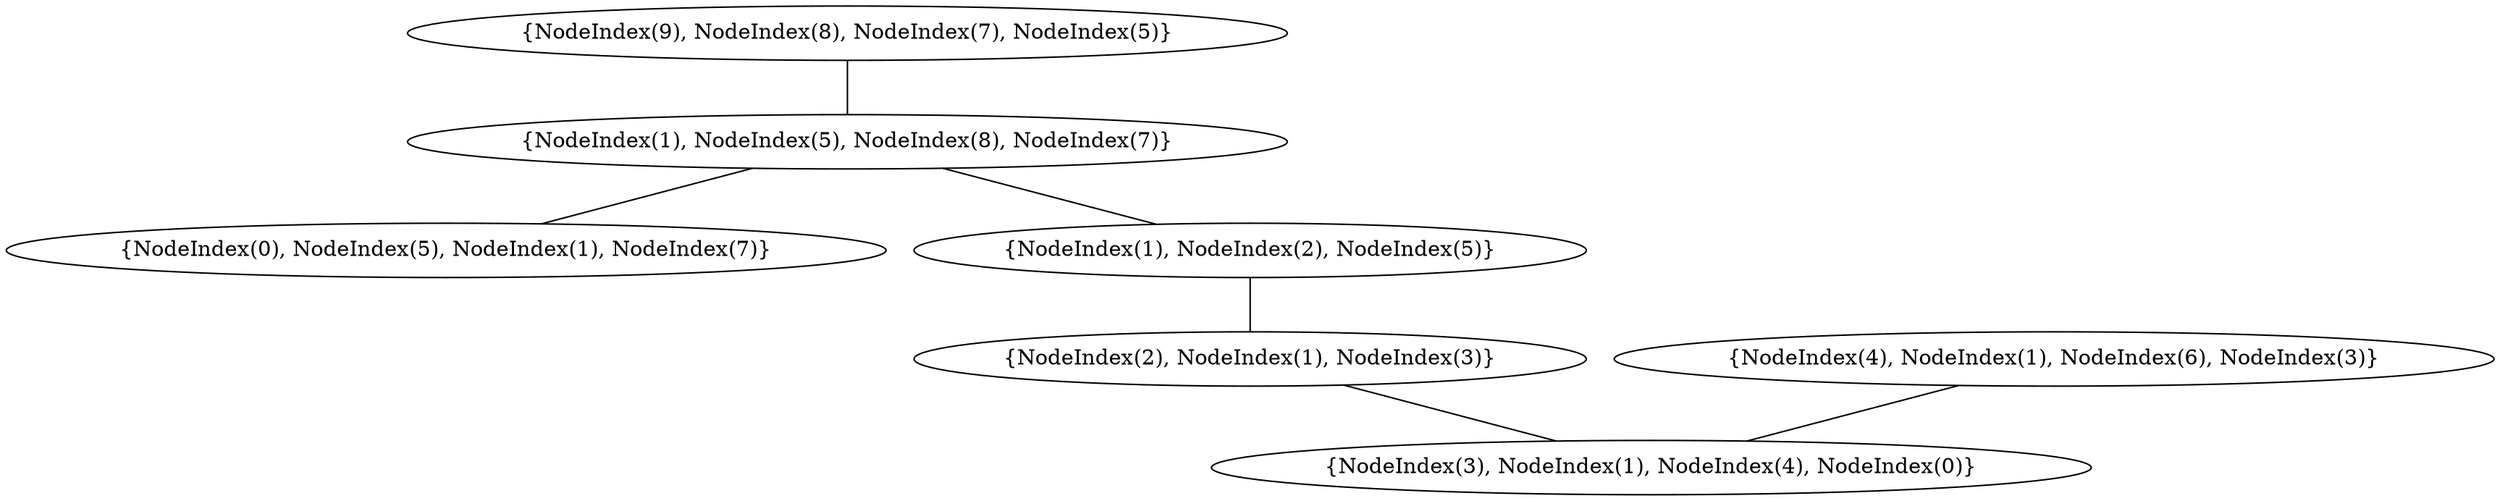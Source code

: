graph {
    0 [ label = "{NodeIndex(3), NodeIndex(1), NodeIndex(4), NodeIndex(0)}" ]
    1 [ label = "{NodeIndex(0), NodeIndex(5), NodeIndex(1), NodeIndex(7)}" ]
    2 [ label = "{NodeIndex(2), NodeIndex(1), NodeIndex(3)}" ]
    3 [ label = "{NodeIndex(1), NodeIndex(2), NodeIndex(5)}" ]
    4 [ label = "{NodeIndex(4), NodeIndex(1), NodeIndex(6), NodeIndex(3)}" ]
    5 [ label = "{NodeIndex(1), NodeIndex(5), NodeIndex(8), NodeIndex(7)}" ]
    6 [ label = "{NodeIndex(9), NodeIndex(8), NodeIndex(7), NodeIndex(5)}" ]
    3 -- 2 [ ]
    4 -- 0 [ ]
    5 -- 1 [ ]
    6 -- 5 [ ]
    2 -- 0 [ ]
    5 -- 3 [ ]
}
